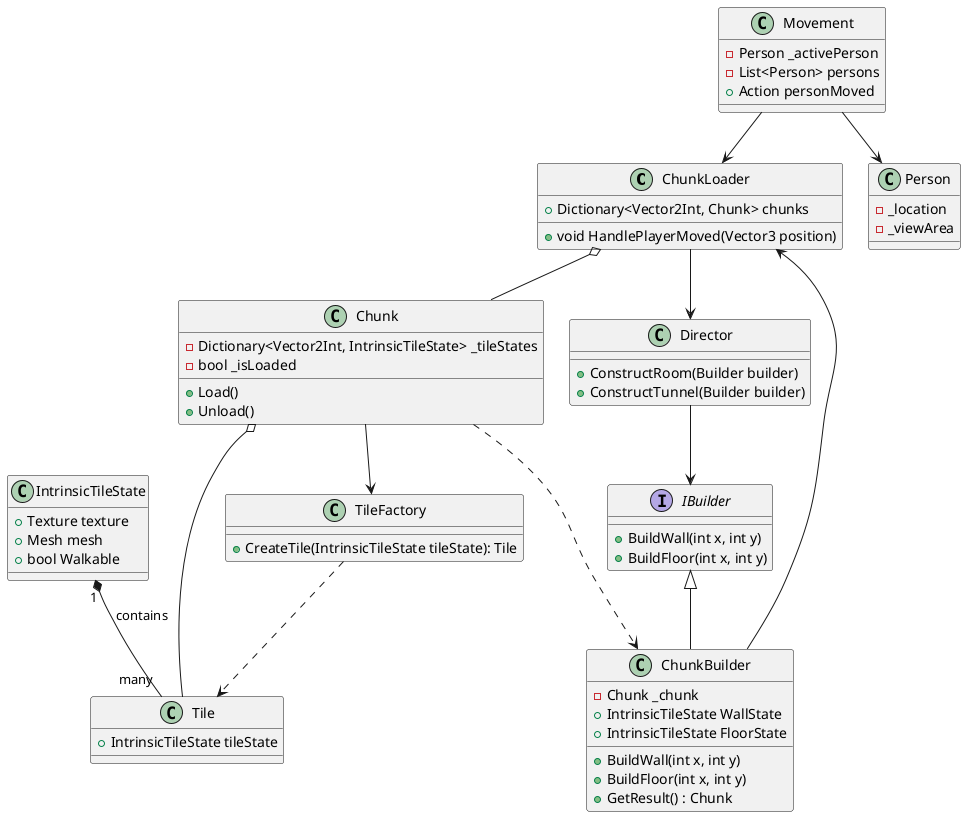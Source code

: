 ﻿@startuml

'Customization
skinparam nodesep 25
skinparam ranksep 50


'World Generation and Loading
class ChunkLoader {
+ Dictionary<Vector2Int, Chunk> chunks
+ void HandlePlayerMoved(Vector3 position)
}

class Director {
+ ConstructRoom(Builder builder)
+ ConstructTunnel(Builder builder)
}

interface IBuilder {
+ BuildWall(int x, int y)
+ BuildFloor(int x, int y)
}

class ChunkBuilder {
- Chunk _chunk
+ IntrinsicTileState WallState
+ IntrinsicTileState FloorState
+ BuildWall(int x, int y)
+ BuildFloor(int x, int y)
+ GetResult() : Chunk
}

class Chunk {
- Dictionary<Vector2Int, IntrinsicTileState> _tileStates
- bool _isLoaded
+ Load()
+ Unload()
}

class Tile {
+ IntrinsicTileState tileState
}

class IntrinsicTileState {
+ Texture texture
+ Mesh mesh
+ bool Walkable
}

class TileFactory {
+ CreateTile(IntrinsicTileState tileState): Tile
}

'Player and Movement
class Person {
- _location
- _viewArea
}

class Movement {
- Person _activePerson
- List<Person> persons
+ Action personMoved
}

'Lines
Movement --> Person
Movement --> ChunkLoader
ChunkLoader --> Director
Director --> IBuilder
IBuilder <|-- ChunkBuilder
Chunk ..> ChunkBuilder
ChunkLoader o-- Chunk
Chunk --> TileFactory
TileFactory ..> Tile
Chunk o-- Tile
IntrinsicTileState "1" *-- "many" Tile : contains
ChunkBuilder --> ChunkLoader

@enduml
